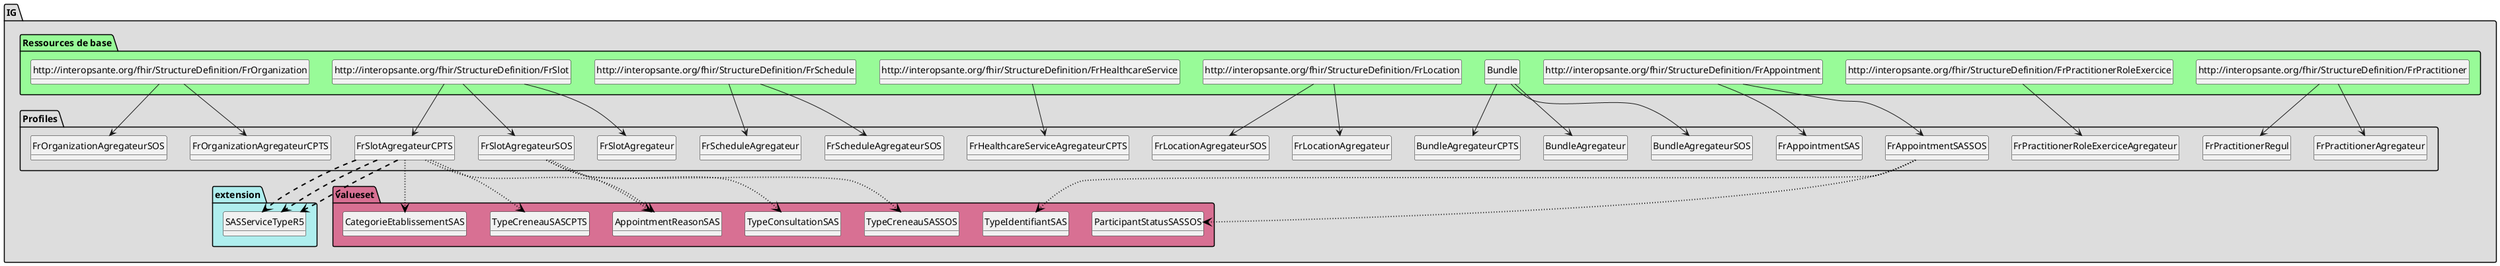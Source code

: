 @startuml
set namespaceSeparator ?
hide circle
hide class fields

package IG #DDDDDD{

     package Profiles #DDDDDD{

        class BundleAgregateur{

             Bundle.type => [None..None]
             Bundle.entry => [None..None]
             Bundle.entry:FrSlotAgregateur => [0..*]
             Bundle.entry:FrSlotAgregateur.resource => [None..None]
             Bundle.entry:FrScheduleAgregateur => [0..*]
             Bundle.entry:FrScheduleAgregateur.resource => [None..None]
             Bundle.entry:FrPractitionerAgregateur => [0..*]
             Bundle.entry:FrPractitionerAgregateur.resource => [None..None]
             Bundle.entry:FrPractitionerRoleExerciceAgregateur => [0..*]
             Bundle.entry:FrPractitionerRoleExerciceAgregateur.resource => [None..None]
        } 

        class FrAppointmentSAS{

             Appointment => [None..None]
             Appointment.extension => [1..None]
             Appointment.extension:appointmentOperator => <&plus>[1..None]
             Appointment.extension:appointmentOperator.extension => <&plus>[None..0]
             Appointment.extension:appointmentOperator.value[x] => <&plus>[1..None]
             Appointment.extension:appointmentOperator.value[x]:valueReference => <&plus>[1..None]
             Appointment.extension:appointmentOperator.value[x]:valueReference.identifier => <&plus>[1..None]
             Appointment.extension:appointmentOperator.value[x]:valueReference.identifier.type => <&plus>[1..None]
             Appointment.extension:appointmentOperator.value[x]:valueReference.identifier.type.coding => <&plus>[1..1]
             Appointment.extension:appointmentOperator.value[x]:valueReference.identifier.type.coding.system => <&plus>[None..None]
             Appointment.extension:appointmentOperator.value[x]:valueReference.identifier.type.coding.code => <&plus>[1..None]
             Appointment.extension:appointmentOperator.value[x]:valueReference.identifier.system => <&plus>[1..None]
             Appointment.extension:appointmentOperator.value[x]:valueReference.identifier.value => <&plus>[1..None]
             Appointment.identifier => [1..1]
             Appointment.identifier.system => [1..None]
             Appointment.identifier.value => [1..None]
             Appointment.start => [1..None]
             Appointment.end => [1..None]
             Appointment.created => [None..None]
             Appointment.participant.actor.identifier.type => [1..None]
             Appointment.participant.actor.identifier.type.coding => [1..1]
             Appointment.participant.actor.identifier.system => [1..None]
             Appointment.participant.actor.identifier.value => [1..None]
             Appointment.participant.status => [None..None]
        } 

        class FrLocationAgregateur{

             Location.address => [1..None]
             Location.address.line => [1..1]
             Location.address.city => [1..None]
             Location.address.postalCode => [1..None]
        } 

        class FrPractitionerAgregateur{

             Practitioner.identifier => [1..None]
             Practitioner.identifier.type => [None..None]
             Practitioner.identifier.type.coding => [None..1]
             Practitioner.identifier.system => [None..None]
             Practitioner.name.family => [None..None]
             Practitioner.name.given => [None..None]
        } 

        class FrPractitionerRegul{

             Practitioner => [None..None]
             Practitioner.meta.source => [None..None]
             Practitioner.identifier => [1..None]
             Practitioner.identifier:IdentifiantNatPS => [0..1]
             Practitioner.identifier:IdentifiantNatPS.type => [None..None]
             Practitioner.identifier:IdentifiantNatPS.system => [None..None]
             Practitioner.identifier:IdentifiantInterne => [0..1]
             Practitioner.identifier:IdentifiantInterne.type => [None..None]
             Practitioner.identifier:IdentifiantInterne.system => [None..None]
             Practitioner.active => [1..None]
             Practitioner.name.family => [1..None]
             Practitioner.name.given => [1..1]
             Practitioner.telecom.system => [None..None]
        } 

        class FrPractitionerRoleExerciceAgregateur{

             PractitionerRole.contained => [1..None]
             PractitionerRole.practitioner => [None..None]
             PractitionerRole.organization.identifier => [None..None]
             PractitionerRole.organization.identifier.type => [None..None]
             PractitionerRole.organization.identifier.system => [None..None]
             PractitionerRole.location => [1..1]
        } 

        class FrScheduleAgregateur{

             Schedule.actor => [None..None]
        } 

        class FrSlotAgregateur{

             Slot.meta.security => [None..None]
             Slot.serviceType => [None..None]
             Slot.serviceType:TypeConsultation => [0..*]
             Slot.serviceType:TypeConsultation.coding.system => [1..None]
             Slot.specialty => [None..None]
             Slot.appointmentType => [None..None]
             Slot.schedule => [None..None]
             Slot.status => [None..None]
             Slot.start => [None..None]
             Slot.end => [None..None]
             Slot.comment => [None..None]
        } 

        class BundleAgregateurCPTS{

             Bundle.type => [None..None]
             Bundle.total => [1..None]
             Bundle.link => [1..1]
             Bundle.entry => [4..None]
             Bundle.entry:slotAgregateurCPTS => [1..*]
             Bundle.entry:slotAgregateurCPTS.fullUrl => [1..None]
             Bundle.entry:slotAgregateurCPTS.resource => [None..None]
             Bundle.entry:scheduleAgregateurCPTS => [1..*]
             Bundle.entry:scheduleAgregateurCPTS.fullUrl => [1..None]
             Bundle.entry:scheduleAgregateurCPTS.resource => [None..None]
             Bundle.entry:practitionerAgregateur => [1..*]
             Bundle.entry:practitionerAgregateur.fullUrl => [1..None]
             Bundle.entry:practitionerAgregateur.resource => [None..None]
             Bundle.entry:practitionerRole => [1..*]
             Bundle.entry:practitionerRole.fullUrl => [1..None]
             Bundle.entry:practitionerRole.resource => [None..None]
             Bundle.entry:healthcareserviceCPTS => [0..*]
             Bundle.entry:healthcareserviceCPTS.fullUrl => [1..None]
             Bundle.entry:healthcareserviceCPTS.resource => [None..None]
             Bundle.entry:organizationAgregateurCPTS => [0..*]
             Bundle.entry:organizationAgregateurCPTS.fullUrl => [1..None]
             Bundle.entry:organizationAgregateurCPTS.resource => [None..None]
        } 

        class FrHealthcareServiceAgregateurCPTS{

             HealthcareService.id => [1..None]
             HealthcareService.providedBy => [1..None]
        } 

        class FrOrganizationAgregateurCPTS{

             Organization.identifier => [1..1]
             Organization.identifier.type => [None..None]
             Organization.identifier.system => [None..None]
             Organization.name => [None..None]
             Organization.telecom => [None..None]
        } 

        class FrSlotAgregateurCPTS{

             Slot.meta.security => [None..None]
             Slot.serviceType => [None..None]
             Slot.serviceType.extension:sas-servicetype-r5 => <&plus>[0..1]
             Slot.serviceType:TypeConsultation => [0..*]
             Slot.serviceType:TypeConsultation.extension:sas-servicetype-r5 => <&plus>[0..0]
             Slot.serviceType:TypeConsultation.coding.system => [None..None]
             Slot.serviceType:referencecpts => [0..*]
             Slot.serviceType:referencecpts.extension => [1..None]
             Slot.serviceType:referencecpts.extension:sas-servicetype-r5 => <&plus>[1..1]
             Slot.serviceType:referencecpts.extension:sas-servicetype-r5.value[x] => <&plus>[None..None]
             Slot.appointmentType.coding => [None..None]
             Slot.schedule => [None..None]
             Slot.status => [None..None]
        } 

        class FrAppointmentSASSOS{

             Appointment => [None..None]
             Appointment.extension => [1..1]
             Appointment.extension:appointmentOperator => <&plus>[1..None]
             Appointment.extension:appointmentOperator.extension => <&plus>[None..0]
             Appointment.extension:appointmentOperator.value[x] => <&plus>[None..None]
             Appointment.extension:appointmentOperator.value[x]:valueReference => <&plus>[None..None]
             Appointment.extension:appointmentOperator.value[x]:valueReference.identifier.type => <&plus>[1..None]
             Appointment.extension:appointmentOperator.value[x]:valueReference.identifier.type.coding => <&plus>[1..1]
             Appointment.extension:appointmentOperator.value[x]:valueReference.identifier.type.coding.code => <&plus>[1..None]
             Appointment.extension:appointmentOperator.value[x]:valueReference.identifier.system => <&plus>[1..None]
             Appointment.extension:appointmentOperator.value[x]:valueReference.identifier.value => <&plus>[1..None]
             Appointment.identifier => [1..1]
             Appointment.identifier.system => [1..None]
             Appointment.identifier.value => [1..None]
             Appointment.start => [1..None]
             Appointment.end => [1..None]
             Appointment.created => [None..None]
             Appointment.participant.status => [None..None]
        } 

        class BundleAgregateurSOS{

             Bundle.type => [None..None]
             Bundle.total => [1..None]
             Bundle.link => [1..1]
             Bundle.entry => [4..None]
             Bundle.entry:slotAgregateurSOS => [1..*]
             Bundle.entry:slotAgregateurSOS.fullUrl => [1..None]
             Bundle.entry:slotAgregateurSOS.resource => [None..None]
             Bundle.entry:scheduleAgregateurSOS => [1..*]
             Bundle.entry:scheduleAgregateurSOS.fullUrl => [1..None]
             Bundle.entry:scheduleAgregateurSOS.resource => [None..None]
             Bundle.entry:locationAgregateurSOS => [1..*]
             Bundle.entry:locationAgregateurSOS.fullUrl => [1..None]
             Bundle.entry:locationAgregateurSOS.resource => [None..None]
             Bundle.entry:organizationAgregateurSOS => [1..*]
             Bundle.entry:organizationAgregateurSOS.fullUrl => [1..None]
             Bundle.entry:organizationAgregateurSOS.resource => [None..None]
        } 

        class FrLocationAgregateurSOS{

             Location.identifier.type => [None..None]
             Location.name => [1..None]
             Location.address => [1..None]
             Location.address.line => [1..1]
             Location.address.city => [1..None]
             Location.address.postalCode => [1..None]
             Location.managingOrganization => [1..None]
             Location.managingOrganization.reference => [1..None]
        } 

        class FrOrganizationAgregateurSOS{

             Organization.identifier => [1..1]
             Organization.identifier.type => [None..None]
             Organization.identifier.system => [None..None]
        } 

        class FrScheduleAgregateurSOS{

             Schedule.actor => [None..None]
             Schedule.actor.reference => [1..None]
        } 

        class FrSlotAgregateurSOS{

             Slot.meta.security => [None..None]
             Slot.serviceType.coding => [None..None]
             Slot.appointmentType.coding => [None..None]
             Slot.schedule => [None..None]
             Slot.status => [None..None]
         }

     }
     package extension #paleturquoise {

     FrSlotAgregateurCPTS -[#black,dashed,thickness=2]-> SASServiceTypeR5
     FrSlotAgregateurCPTS -[#black,dashed,thickness=2]-> SASServiceTypeR5
     FrSlotAgregateurCPTS -[#black,dashed,thickness=2]-> SASServiceTypeR5

        class SASServiceTypeR5{

          Extension.extension => [None..0]
          Extension.url => [None..None]
          Extension.value[x] => [None..None]
         }
     }
     package valueset #PaleVioletRed{

        class TypeCreneauSASCPTS  

     FrSlotAgregateurCPTS -[#black,dotted,thickness=2]-> TypeCreneauSASCPTS

        class CategorieEtablissementSAS  

     FrSlotAgregateurCPTS -[#black,dotted,thickness=2]-> CategorieEtablissementSAS

        class AppointmentReasonSAS  

     FrSlotAgregateurCPTS -[#black,dotted,thickness=2]-> AppointmentReasonSAS

        class TypeIdentifiantSAS  

     FrAppointmentSASSOS -[#black,dotted,thickness=2]-> TypeIdentifiantSAS

        class ParticipantStatusSASSOS  

     FrAppointmentSASSOS -[#black,dotted,thickness=2]-> ParticipantStatusSASSOS

        class TypeCreneauSASSOS  

     FrSlotAgregateurSOS -[#black,dotted,thickness=2]-> TypeCreneauSASSOS

        class TypeConsultationSAS  

     FrSlotAgregateurSOS -[#black,dotted,thickness=2]-> TypeConsultationSAS

        class AppointmentReasonSAS  

     FrSlotAgregateurSOS -[#black,dotted,thickness=2]-> AppointmentReasonSAS
       }

package "Ressources de base" #palegreen {

 class "Bundle" as  class94c51f19c37f96ed231f5a0ae512b2a8 

    class94c51f19c37f96ed231f5a0ae512b2a8 --> BundleAgregateur

 class "http://interopsante.org/fhir/StructureDefinition/FrAppointment" as  class659762428c9192e4f39a709a90b89755 

    class659762428c9192e4f39a709a90b89755 --> FrAppointmentSAS

 class "http://interopsante.org/fhir/StructureDefinition/FrLocation" as  class98c716d0a783586b61bf924a0c5553ee 

    class98c716d0a783586b61bf924a0c5553ee --> FrLocationAgregateur

 class "http://interopsante.org/fhir/StructureDefinition/FrPractitioner" as  class9c7338635efde0683609aa872d6f0df2 

    class9c7338635efde0683609aa872d6f0df2 --> FrPractitionerAgregateur

 class "http://interopsante.org/fhir/StructureDefinition/FrPractitioner" as  class9c7338635efde0683609aa872d6f0df2 

    class9c7338635efde0683609aa872d6f0df2 --> FrPractitionerRegul

 class "http://interopsante.org/fhir/StructureDefinition/FrPractitionerRoleExercice" as  class73920bd04935d0e883dcf7188fa9fd22 

    class73920bd04935d0e883dcf7188fa9fd22 --> FrPractitionerRoleExerciceAgregateur

 class "http://interopsante.org/fhir/StructureDefinition/FrSchedule" as  classb622660bfabd924a2e1a86fb95e2ca04 

    classb622660bfabd924a2e1a86fb95e2ca04 --> FrScheduleAgregateur

 class "http://interopsante.org/fhir/StructureDefinition/FrSlot" as  class86363a39b418154a968adc9b5da3fe9c 

    class86363a39b418154a968adc9b5da3fe9c --> FrSlotAgregateur

 class "Bundle" as  class94c51f19c37f96ed231f5a0ae512b2a8 

    class94c51f19c37f96ed231f5a0ae512b2a8 --> BundleAgregateurCPTS

 class "http://interopsante.org/fhir/StructureDefinition/FrHealthcareService" as  class5d328cad2fd8b92e4c266f5123e4a872 

    class5d328cad2fd8b92e4c266f5123e4a872 --> FrHealthcareServiceAgregateurCPTS

 class "http://interopsante.org/fhir/StructureDefinition/FrOrganization" as  class8851530b55b5391f2e88430de6209c3c 

    class8851530b55b5391f2e88430de6209c3c --> FrOrganizationAgregateurCPTS

 class "http://interopsante.org/fhir/StructureDefinition/FrSlot" as  class86363a39b418154a968adc9b5da3fe9c 

    class86363a39b418154a968adc9b5da3fe9c --> FrSlotAgregateurCPTS

 class "http://interopsante.org/fhir/StructureDefinition/FrAppointment" as  class659762428c9192e4f39a709a90b89755 

    class659762428c9192e4f39a709a90b89755 --> FrAppointmentSASSOS

 class "Bundle" as  class94c51f19c37f96ed231f5a0ae512b2a8 

    class94c51f19c37f96ed231f5a0ae512b2a8 --> BundleAgregateurSOS

 class "http://interopsante.org/fhir/StructureDefinition/FrLocation" as  class98c716d0a783586b61bf924a0c5553ee 

    class98c716d0a783586b61bf924a0c5553ee --> FrLocationAgregateurSOS

 class "http://interopsante.org/fhir/StructureDefinition/FrOrganization" as  class8851530b55b5391f2e88430de6209c3c 

    class8851530b55b5391f2e88430de6209c3c --> FrOrganizationAgregateurSOS

 class "http://interopsante.org/fhir/StructureDefinition/FrSchedule" as  classb622660bfabd924a2e1a86fb95e2ca04 

    classb622660bfabd924a2e1a86fb95e2ca04 --> FrScheduleAgregateurSOS

 class "http://interopsante.org/fhir/StructureDefinition/FrSlot" as  class86363a39b418154a968adc9b5da3fe9c 

    class86363a39b418154a968adc9b5da3fe9c --> FrSlotAgregateurSOS
}
@enduml